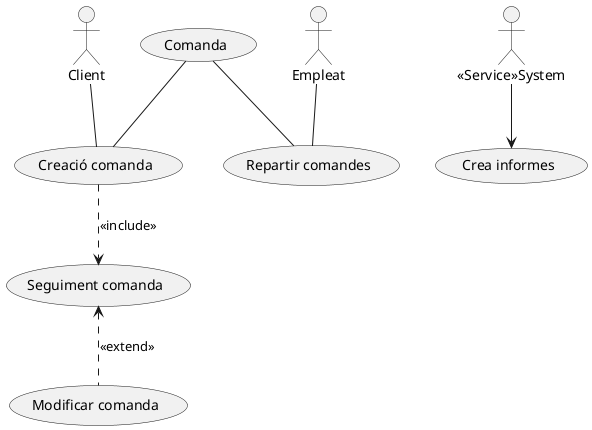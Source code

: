@startuml
:Client: as C
:Empleat: as E
:<<Service>>System: as SS

C -- (Creació comanda)
(Creació comanda) ..> (Seguiment comanda) : <<include>>
(Seguiment comanda) <.. (Modificar comanda) : <<extend>>

E -- (Repartir comandes)
SS --> (Crea informes)

(Comanda) -- (Creació comanda)
(Comanda) -- (Repartir comandes)

@enduml